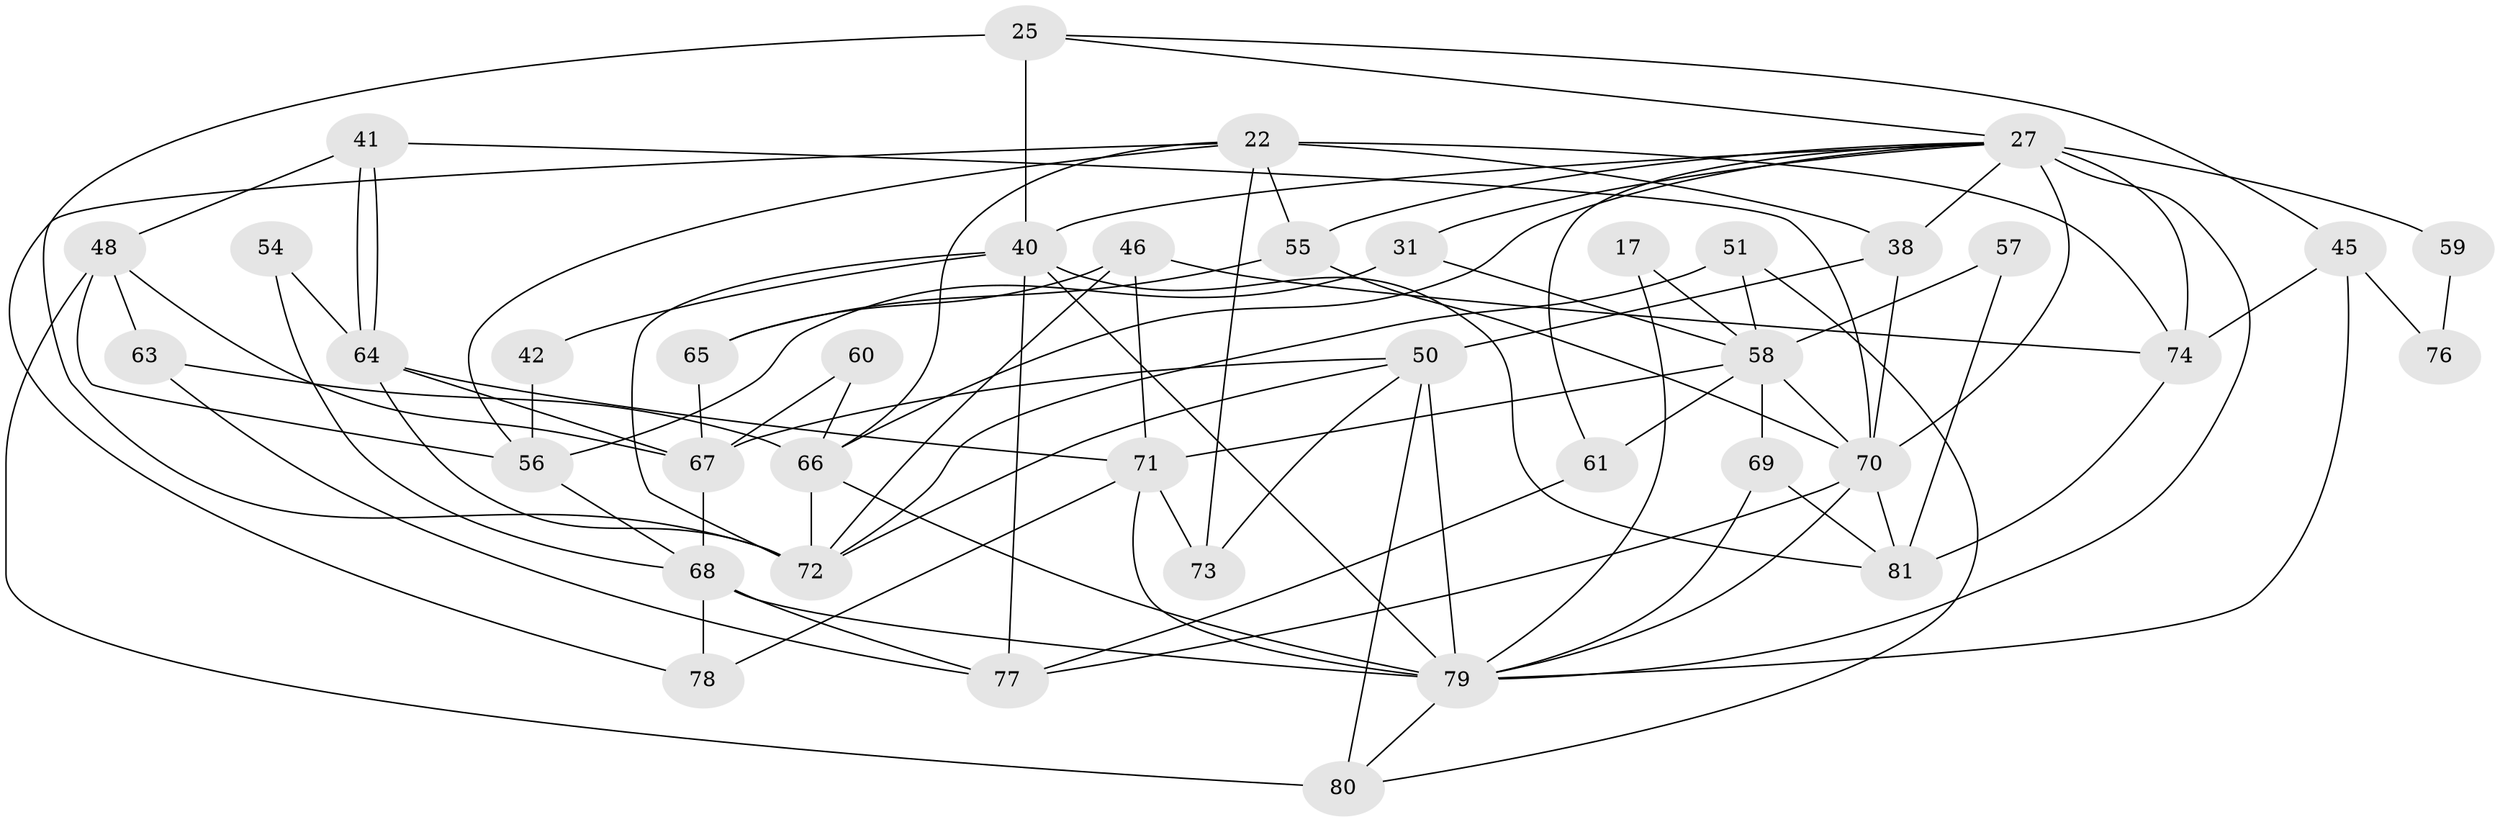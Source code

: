 // original degree distribution, {4: 0.25925925925925924, 5: 0.18518518518518517, 3: 0.2839506172839506, 7: 0.024691358024691357, 6: 0.1111111111111111, 2: 0.12345679012345678, 8: 0.012345679012345678}
// Generated by graph-tools (version 1.1) at 2025/50/03/09/25 04:50:51]
// undirected, 40 vertices, 93 edges
graph export_dot {
graph [start="1"]
  node [color=gray90,style=filled];
  17;
  22 [super="+11"];
  25;
  27 [super="+1+13+21"];
  31;
  38 [super="+30"];
  40 [super="+37+19"];
  41 [super="+9"];
  42;
  45;
  46;
  48;
  50 [super="+26"];
  51 [super="+14"];
  54;
  55 [super="+33"];
  56 [super="+20"];
  57;
  58 [super="+6"];
  59;
  60;
  61;
  63;
  64 [super="+4"];
  65 [super="+23"];
  66;
  67 [super="+44"];
  68 [super="+39+47"];
  69;
  70 [super="+29"];
  71 [super="+8+52"];
  72 [super="+43+62"];
  73;
  74 [super="+18+53"];
  76;
  77 [super="+34"];
  78;
  79 [super="+75+32+49"];
  80 [super="+36"];
  81;
  17 -- 58;
  17 -- 79;
  22 -- 66;
  22 -- 78;
  22 -- 73;
  22 -- 74 [weight=2];
  22 -- 38;
  22 -- 56;
  22 -- 55;
  25 -- 27;
  25 -- 40 [weight=2];
  25 -- 45;
  25 -- 72;
  27 -- 61;
  27 -- 66;
  27 -- 40;
  27 -- 38;
  27 -- 74 [weight=3];
  27 -- 59 [weight=2];
  27 -- 31 [weight=2];
  27 -- 55;
  27 -- 79 [weight=2];
  27 -- 70;
  31 -- 58;
  31 -- 56;
  38 -- 70;
  38 -- 50 [weight=2];
  40 -- 81 [weight=2];
  40 -- 42 [weight=2];
  40 -- 79;
  40 -- 77;
  40 -- 72;
  41 -- 70;
  41 -- 64 [weight=2];
  41 -- 64;
  41 -- 48;
  42 -- 56;
  45 -- 76;
  45 -- 79;
  45 -- 74;
  46 -- 74;
  46 -- 65 [weight=2];
  46 -- 71 [weight=2];
  46 -- 72;
  48 -- 63;
  48 -- 80 [weight=2];
  48 -- 56;
  48 -- 67;
  50 -- 79 [weight=3];
  50 -- 80;
  50 -- 67;
  50 -- 73;
  50 -- 72;
  51 -- 72;
  51 -- 80;
  51 -- 58;
  54 -- 68;
  54 -- 64;
  55 -- 65;
  55 -- 70 [weight=2];
  56 -- 68;
  57 -- 58 [weight=2];
  57 -- 81;
  58 -- 61;
  58 -- 69;
  58 -- 70;
  58 -- 71;
  59 -- 76;
  60 -- 66;
  60 -- 67;
  61 -- 77;
  63 -- 77;
  63 -- 66;
  64 -- 71;
  64 -- 67;
  64 -- 72 [weight=2];
  65 -- 67;
  66 -- 72;
  66 -- 79;
  67 -- 68 [weight=2];
  68 -- 79 [weight=3];
  68 -- 78 [weight=2];
  68 -- 77 [weight=2];
  69 -- 81;
  69 -- 79;
  70 -- 81;
  70 -- 79 [weight=2];
  70 -- 77 [weight=2];
  71 -- 78;
  71 -- 73;
  71 -- 79;
  74 -- 81;
  79 -- 80;
}
